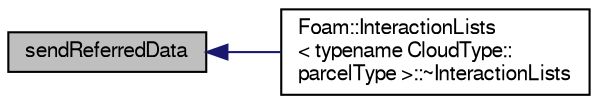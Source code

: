 digraph "sendReferredData"
{
  bgcolor="transparent";
  edge [fontname="FreeSans",fontsize="10",labelfontname="FreeSans",labelfontsize="10"];
  node [fontname="FreeSans",fontsize="10",shape=record];
  rankdir="LR";
  Node7 [label="sendReferredData",height=0.2,width=0.4,color="black", fillcolor="grey75", style="filled", fontcolor="black"];
  Node7 -> Node8 [dir="back",color="midnightblue",fontsize="10",style="solid",fontname="FreeSans"];
  Node8 [label="Foam::InteractionLists\l\< typename CloudType::\lparcelType \>::~InteractionLists",height=0.2,width=0.4,color="black",URL="$a23578.html#ac70bf0dfb6732e50699b883496fe3a77"];
}

